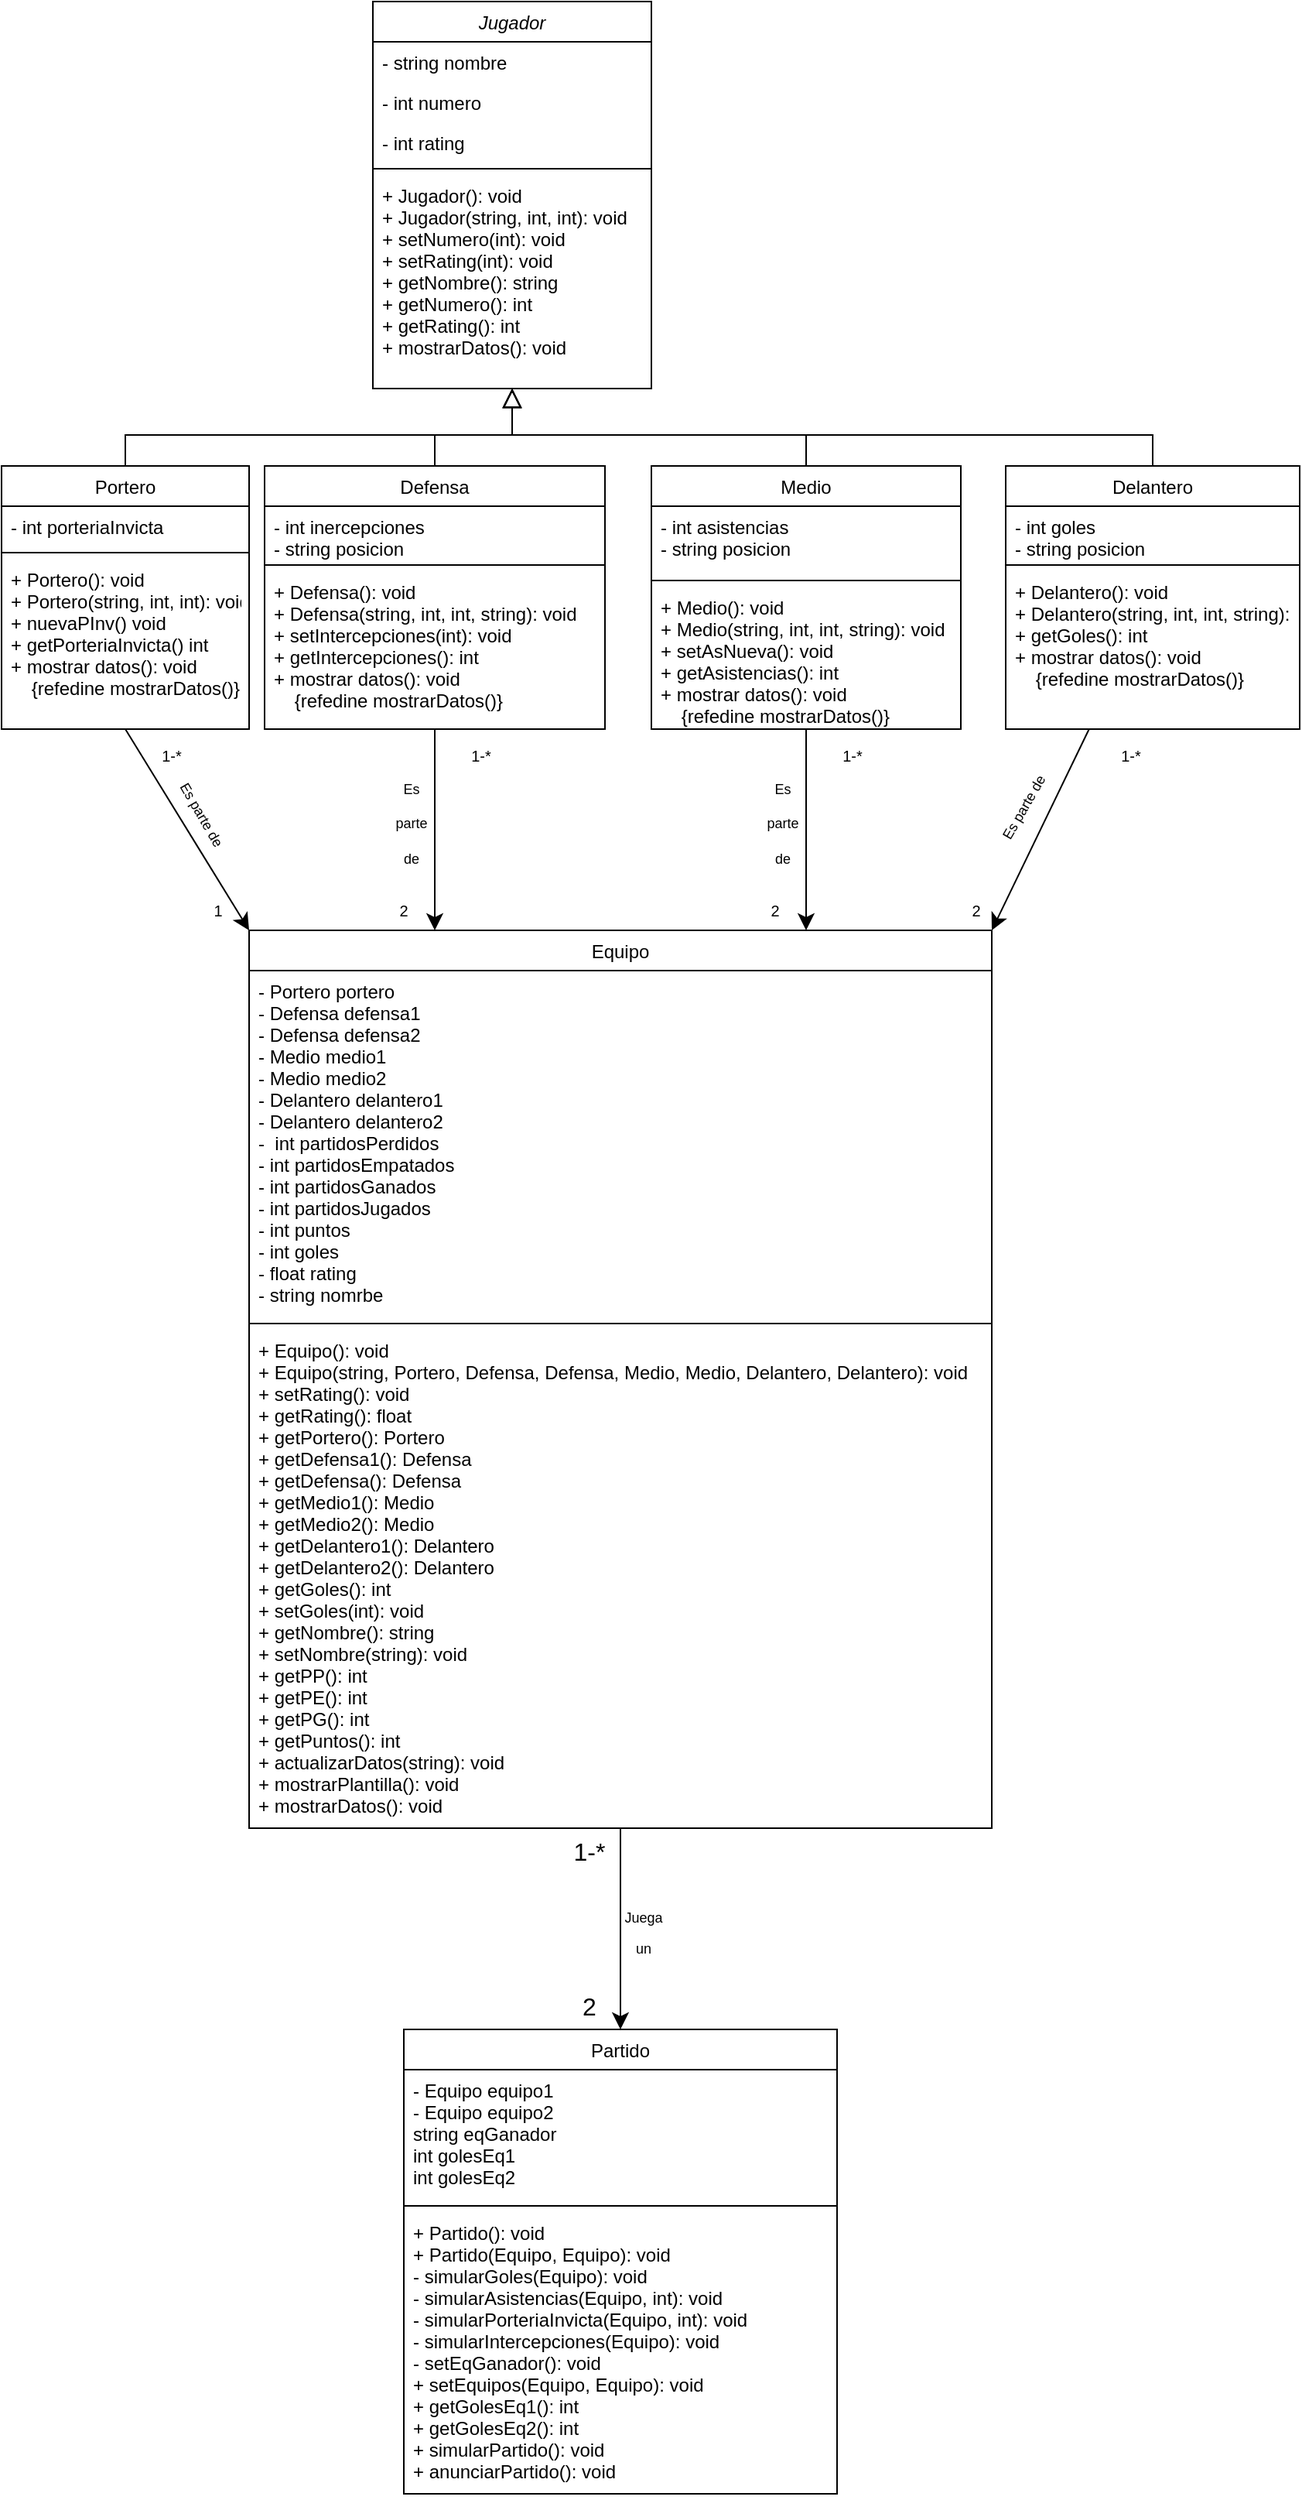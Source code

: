 <mxfile version="22.1.3" type="google">
  <diagram id="C5RBs43oDa-KdzZeNtuy" name="Page-1">
    <mxGraphModel grid="1" page="1" gridSize="10" guides="1" tooltips="1" connect="1" arrows="1" fold="1" pageScale="1" pageWidth="827" pageHeight="1169" math="0" shadow="0">
      <root>
        <mxCell id="WIyWlLk6GJQsqaUBKTNV-0" />
        <mxCell id="WIyWlLk6GJQsqaUBKTNV-1" parent="WIyWlLk6GJQsqaUBKTNV-0" />
        <mxCell id="zkfFHV4jXpPFQw0GAbJ--0" value="Jugador" style="swimlane;fontStyle=2;align=center;verticalAlign=top;childLayout=stackLayout;horizontal=1;startSize=26;horizontalStack=0;resizeParent=1;resizeLast=0;collapsible=1;marginBottom=0;rounded=0;shadow=0;strokeWidth=1;" vertex="1" parent="WIyWlLk6GJQsqaUBKTNV-1">
          <mxGeometry x="-90" y="10" width="180" height="250" as="geometry">
            <mxRectangle x="230" y="140" width="160" height="26" as="alternateBounds" />
          </mxGeometry>
        </mxCell>
        <mxCell id="zkfFHV4jXpPFQw0GAbJ--1" value="- string nombre" style="text;align=left;verticalAlign=top;spacingLeft=4;spacingRight=4;overflow=hidden;rotatable=0;points=[[0,0.5],[1,0.5]];portConstraint=eastwest;" vertex="1" parent="zkfFHV4jXpPFQw0GAbJ--0">
          <mxGeometry y="26" width="180" height="26" as="geometry" />
        </mxCell>
        <mxCell id="zkfFHV4jXpPFQw0GAbJ--2" value="- int numero" style="text;align=left;verticalAlign=top;spacingLeft=4;spacingRight=4;overflow=hidden;rotatable=0;points=[[0,0.5],[1,0.5]];portConstraint=eastwest;rounded=0;shadow=0;html=0;" vertex="1" parent="zkfFHV4jXpPFQw0GAbJ--0">
          <mxGeometry y="52" width="180" height="26" as="geometry" />
        </mxCell>
        <mxCell id="zkfFHV4jXpPFQw0GAbJ--3" value="- int rating" style="text;align=left;verticalAlign=top;spacingLeft=4;spacingRight=4;overflow=hidden;rotatable=0;points=[[0,0.5],[1,0.5]];portConstraint=eastwest;rounded=0;shadow=0;html=0;" vertex="1" parent="zkfFHV4jXpPFQw0GAbJ--0">
          <mxGeometry y="78" width="180" height="26" as="geometry" />
        </mxCell>
        <mxCell id="zkfFHV4jXpPFQw0GAbJ--4" value="" style="line;html=1;strokeWidth=1;align=left;verticalAlign=middle;spacingTop=-1;spacingLeft=3;spacingRight=3;rotatable=0;labelPosition=right;points=[];portConstraint=eastwest;" vertex="1" parent="zkfFHV4jXpPFQw0GAbJ--0">
          <mxGeometry y="104" width="180" height="8" as="geometry" />
        </mxCell>
        <mxCell id="zkfFHV4jXpPFQw0GAbJ--5" value="+ Jugador(): void&#xa;+ Jugador(string, int, int): void&#xa;+ setNumero(int): void&#xa;+ setRating(int): void&#xa;+ getNombre(): string&#xa;+ getNumero(): int&#xa;+ getRating(): int&#xa;+ mostrarDatos(): void" style="text;align=left;verticalAlign=top;spacingLeft=4;spacingRight=4;overflow=hidden;rotatable=0;points=[[0,0.5],[1,0.5]];portConstraint=eastwest;" vertex="1" parent="zkfFHV4jXpPFQw0GAbJ--0">
          <mxGeometry y="112" width="180" height="120" as="geometry" />
        </mxCell>
        <mxCell id="WOpUwZ1Jr9vw8nBvHiWQ-46" style="edgeStyle=none;curved=1;rounded=0;orthogonalLoop=1;jettySize=auto;html=1;exitX=0.5;exitY=1;exitDx=0;exitDy=0;fontSize=12;startSize=8;endSize=8;entryX=0;entryY=0;entryDx=0;entryDy=0;" edge="1" parent="WIyWlLk6GJQsqaUBKTNV-1" source="zkfFHV4jXpPFQw0GAbJ--6" target="zkfFHV4jXpPFQw0GAbJ--17">
          <mxGeometry relative="1" as="geometry">
            <Array as="points" />
          </mxGeometry>
        </mxCell>
        <mxCell id="zkfFHV4jXpPFQw0GAbJ--6" value="Portero" style="swimlane;fontStyle=0;align=center;verticalAlign=top;childLayout=stackLayout;horizontal=1;startSize=26;horizontalStack=0;resizeParent=1;resizeLast=0;collapsible=1;marginBottom=0;rounded=0;shadow=0;strokeWidth=1;" vertex="1" parent="WIyWlLk6GJQsqaUBKTNV-1">
          <mxGeometry x="-330" y="310" width="160" height="170" as="geometry">
            <mxRectangle x="130" y="380" width="160" height="26" as="alternateBounds" />
          </mxGeometry>
        </mxCell>
        <mxCell id="zkfFHV4jXpPFQw0GAbJ--7" value="- int porteriaInvicta" style="text;align=left;verticalAlign=top;spacingLeft=4;spacingRight=4;overflow=hidden;rotatable=0;points=[[0,0.5],[1,0.5]];portConstraint=eastwest;" vertex="1" parent="zkfFHV4jXpPFQw0GAbJ--6">
          <mxGeometry y="26" width="160" height="26" as="geometry" />
        </mxCell>
        <mxCell id="zkfFHV4jXpPFQw0GAbJ--9" value="" style="line;html=1;strokeWidth=1;align=left;verticalAlign=middle;spacingTop=-1;spacingLeft=3;spacingRight=3;rotatable=0;labelPosition=right;points=[];portConstraint=eastwest;" vertex="1" parent="zkfFHV4jXpPFQw0GAbJ--6">
          <mxGeometry y="52" width="160" height="8" as="geometry" />
        </mxCell>
        <mxCell id="zkfFHV4jXpPFQw0GAbJ--11" value="+ Portero(): void&#xa;+ Portero(string, int, int): void&#xa;+ nuevaPInv() void&#xa;+ getPorteriaInvicta() int&#xa;+ mostrar datos(): void &#xa;    {refedine mostrarDatos()}" style="text;align=left;verticalAlign=top;spacingLeft=4;spacingRight=4;overflow=hidden;rotatable=0;points=[[0,0.5],[1,0.5]];portConstraint=eastwest;" vertex="1" parent="zkfFHV4jXpPFQw0GAbJ--6">
          <mxGeometry y="60" width="160" height="100" as="geometry" />
        </mxCell>
        <mxCell id="zkfFHV4jXpPFQw0GAbJ--12" value="" style="endArrow=block;endSize=10;endFill=0;shadow=0;strokeWidth=1;rounded=0;edgeStyle=elbowEdgeStyle;elbow=vertical;" edge="1" parent="WIyWlLk6GJQsqaUBKTNV-1" source="zkfFHV4jXpPFQw0GAbJ--6">
          <mxGeometry width="160" relative="1" as="geometry">
            <mxPoint x="200" y="203" as="sourcePoint" />
            <mxPoint y="260" as="targetPoint" />
            <Array as="points">
              <mxPoint x="-120" y="290" />
            </Array>
          </mxGeometry>
        </mxCell>
        <mxCell id="WOpUwZ1Jr9vw8nBvHiWQ-57" style="edgeStyle=none;curved=1;rounded=0;orthogonalLoop=1;jettySize=auto;html=1;entryX=0.5;entryY=0;entryDx=0;entryDy=0;fontSize=12;startSize=8;endSize=8;" edge="1" parent="WIyWlLk6GJQsqaUBKTNV-1" source="zkfFHV4jXpPFQw0GAbJ--17" target="WOpUwZ1Jr9vw8nBvHiWQ-35">
          <mxGeometry relative="1" as="geometry" />
        </mxCell>
        <mxCell id="zkfFHV4jXpPFQw0GAbJ--17" value="Equipo" style="swimlane;fontStyle=0;align=center;verticalAlign=top;childLayout=stackLayout;horizontal=1;startSize=26;horizontalStack=0;resizeParent=1;resizeLast=0;collapsible=1;marginBottom=0;rounded=0;shadow=0;strokeWidth=1;" vertex="1" parent="WIyWlLk6GJQsqaUBKTNV-1">
          <mxGeometry x="-170" y="610" width="480" height="580" as="geometry">
            <mxRectangle x="550" y="140" width="160" height="26" as="alternateBounds" />
          </mxGeometry>
        </mxCell>
        <mxCell id="zkfFHV4jXpPFQw0GAbJ--22" value="- Portero portero&#xa;- Defensa defensa1&#xa;- Defensa defensa2&#xa;- Medio medio1&#xa;- Medio medio2&#xa;- Delantero delantero1&#xa;- Delantero delantero2&#xa;-  int partidosPerdidos&#xa;- int partidosEmpatados&#xa;- int partidosGanados&#xa;- int partidosJugados&#xa;- int puntos&#xa;- int goles&#xa;- float rating&#xa;- string nomrbe" style="text;align=left;verticalAlign=top;spacingLeft=4;spacingRight=4;overflow=hidden;rotatable=0;points=[[0,0.5],[1,0.5]];portConstraint=eastwest;rounded=0;shadow=0;html=0;" vertex="1" parent="zkfFHV4jXpPFQw0GAbJ--17">
          <mxGeometry y="26" width="480" height="224" as="geometry" />
        </mxCell>
        <mxCell id="zkfFHV4jXpPFQw0GAbJ--23" value="" style="line;html=1;strokeWidth=1;align=left;verticalAlign=middle;spacingTop=-1;spacingLeft=3;spacingRight=3;rotatable=0;labelPosition=right;points=[];portConstraint=eastwest;" vertex="1" parent="zkfFHV4jXpPFQw0GAbJ--17">
          <mxGeometry y="250" width="480" height="8" as="geometry" />
        </mxCell>
        <mxCell id="zkfFHV4jXpPFQw0GAbJ--24" value="+ Equipo(): void&#xa;+ Equipo(string, Portero, Defensa, Defensa, Medio, Medio, Delantero, Delantero): void&#xa;+ setRating(): void&#xa;+ getRating(): float&#xa;+ getPortero(): Portero&#xa;+ getDefensa1(): Defensa&#xa;+ getDefensa(): Defensa&#xa;+ getMedio1(): Medio&#xa;+ getMedio2(): Medio&#xa;+ getDelantero1(): Delantero&#xa;+ getDelantero2(): Delantero&#xa;+ getGoles(): int&#xa;+ setGoles(int): void&#xa;+ getNombre(): string&#xa;+ setNombre(string): void&#xa;+ getPP(): int&#xa;+ getPE(): int&#xa;+ getPG(): int&#xa;+ getPuntos(): int&#xa;+ actualizarDatos(string): void&#xa;+ mostrarPlantilla(): void&#xa;+ mostrarDatos(): void" style="text;align=left;verticalAlign=top;spacingLeft=4;spacingRight=4;overflow=hidden;rotatable=0;points=[[0,0.5],[1,0.5]];portConstraint=eastwest;" vertex="1" parent="zkfFHV4jXpPFQw0GAbJ--17">
          <mxGeometry y="258" width="480" height="322" as="geometry" />
        </mxCell>
        <mxCell id="WOpUwZ1Jr9vw8nBvHiWQ-47" style="edgeStyle=none;curved=1;rounded=0;orthogonalLoop=1;jettySize=auto;html=1;entryX=0.25;entryY=0;entryDx=0;entryDy=0;fontSize=12;startSize=8;endSize=8;" edge="1" parent="WIyWlLk6GJQsqaUBKTNV-1" source="WOpUwZ1Jr9vw8nBvHiWQ-0" target="zkfFHV4jXpPFQw0GAbJ--17">
          <mxGeometry relative="1" as="geometry" />
        </mxCell>
        <mxCell id="WOpUwZ1Jr9vw8nBvHiWQ-0" value="Defensa" style="swimlane;fontStyle=0;align=center;verticalAlign=top;childLayout=stackLayout;horizontal=1;startSize=26;horizontalStack=0;resizeParent=1;resizeLast=0;collapsible=1;marginBottom=0;rounded=0;shadow=0;strokeWidth=1;" vertex="1" parent="WIyWlLk6GJQsqaUBKTNV-1">
          <mxGeometry x="-160" y="310" width="220" height="170" as="geometry">
            <mxRectangle x="130" y="380" width="160" height="26" as="alternateBounds" />
          </mxGeometry>
        </mxCell>
        <mxCell id="WOpUwZ1Jr9vw8nBvHiWQ-1" value="- int inercepciones&#xa;- string posicion" style="text;align=left;verticalAlign=top;spacingLeft=4;spacingRight=4;overflow=hidden;rotatable=0;points=[[0,0.5],[1,0.5]];portConstraint=eastwest;" vertex="1" parent="WOpUwZ1Jr9vw8nBvHiWQ-0">
          <mxGeometry y="26" width="220" height="34" as="geometry" />
        </mxCell>
        <mxCell id="WOpUwZ1Jr9vw8nBvHiWQ-3" value="" style="line;html=1;strokeWidth=1;align=left;verticalAlign=middle;spacingTop=-1;spacingLeft=3;spacingRight=3;rotatable=0;labelPosition=right;points=[];portConstraint=eastwest;" vertex="1" parent="WOpUwZ1Jr9vw8nBvHiWQ-0">
          <mxGeometry y="60" width="220" height="8" as="geometry" />
        </mxCell>
        <mxCell id="WOpUwZ1Jr9vw8nBvHiWQ-5" value="+ Defensa(): void&#xa;+ Defensa(string, int, int, string): void&#xa;+ setIntercepciones(int): void&#xa;+ getIntercepciones(): int&#xa;+ mostrar datos(): void&#xa;    {refedine mostrarDatos()}&#xa;" style="text;align=left;verticalAlign=top;spacingLeft=4;spacingRight=4;overflow=hidden;rotatable=0;points=[[0,0.5],[1,0.5]];portConstraint=eastwest;" vertex="1" parent="WOpUwZ1Jr9vw8nBvHiWQ-0">
          <mxGeometry y="68" width="220" height="102" as="geometry" />
        </mxCell>
        <mxCell id="WOpUwZ1Jr9vw8nBvHiWQ-16" value="" style="endArrow=block;endSize=10;endFill=0;shadow=0;strokeWidth=1;rounded=0;edgeStyle=elbowEdgeStyle;elbow=vertical;exitX=0.5;exitY=0;exitDx=0;exitDy=0;" edge="1" parent="WIyWlLk6GJQsqaUBKTNV-1" source="WOpUwZ1Jr9vw8nBvHiWQ-0">
          <mxGeometry width="160" relative="1" as="geometry">
            <mxPoint x="230" y="432" as="sourcePoint" />
            <mxPoint y="260" as="targetPoint" />
            <Array as="points">
              <mxPoint x="-30" y="290" />
            </Array>
          </mxGeometry>
        </mxCell>
        <mxCell id="WOpUwZ1Jr9vw8nBvHiWQ-48" style="edgeStyle=none;curved=1;rounded=0;orthogonalLoop=1;jettySize=auto;html=1;entryX=0.75;entryY=0;entryDx=0;entryDy=0;fontSize=12;startSize=8;endSize=8;" edge="1" parent="WIyWlLk6GJQsqaUBKTNV-1" source="WOpUwZ1Jr9vw8nBvHiWQ-18" target="zkfFHV4jXpPFQw0GAbJ--17">
          <mxGeometry relative="1" as="geometry" />
        </mxCell>
        <mxCell id="WOpUwZ1Jr9vw8nBvHiWQ-18" value="Medio" style="swimlane;fontStyle=0;align=center;verticalAlign=top;childLayout=stackLayout;horizontal=1;startSize=26;horizontalStack=0;resizeParent=1;resizeLast=0;collapsible=1;marginBottom=0;rounded=0;shadow=0;strokeWidth=1;" vertex="1" parent="WIyWlLk6GJQsqaUBKTNV-1">
          <mxGeometry x="90" y="310" width="200" height="170" as="geometry">
            <mxRectangle x="130" y="380" width="160" height="26" as="alternateBounds" />
          </mxGeometry>
        </mxCell>
        <mxCell id="WOpUwZ1Jr9vw8nBvHiWQ-19" value="- int asistencias&#xa;- string posicion" style="text;align=left;verticalAlign=top;spacingLeft=4;spacingRight=4;overflow=hidden;rotatable=0;points=[[0,0.5],[1,0.5]];portConstraint=eastwest;" vertex="1" parent="WOpUwZ1Jr9vw8nBvHiWQ-18">
          <mxGeometry y="26" width="200" height="44" as="geometry" />
        </mxCell>
        <mxCell id="WOpUwZ1Jr9vw8nBvHiWQ-21" value="" style="line;html=1;strokeWidth=1;align=left;verticalAlign=middle;spacingTop=-1;spacingLeft=3;spacingRight=3;rotatable=0;labelPosition=right;points=[];portConstraint=eastwest;" vertex="1" parent="WOpUwZ1Jr9vw8nBvHiWQ-18">
          <mxGeometry y="70" width="200" height="8" as="geometry" />
        </mxCell>
        <mxCell id="WOpUwZ1Jr9vw8nBvHiWQ-23" value="+ Medio(): void&#xa;+ Medio(string, int, int, string): void&#xa;+ setAsNueva(): void&#xa;+ getAsistencias(): int&#xa;+ mostrar datos(): void&#xa;    {refedine mostrarDatos()}&#xa;" style="text;align=left;verticalAlign=top;spacingLeft=4;spacingRight=4;overflow=hidden;rotatable=0;points=[[0,0.5],[1,0.5]];portConstraint=eastwest;" vertex="1" parent="WOpUwZ1Jr9vw8nBvHiWQ-18">
          <mxGeometry y="78" width="200" height="92" as="geometry" />
        </mxCell>
        <mxCell id="WOpUwZ1Jr9vw8nBvHiWQ-54" style="edgeStyle=none;curved=1;rounded=0;orthogonalLoop=1;jettySize=auto;html=1;entryX=1;entryY=0;entryDx=0;entryDy=0;fontSize=12;startSize=8;endSize=8;" edge="1" parent="WIyWlLk6GJQsqaUBKTNV-1" source="WOpUwZ1Jr9vw8nBvHiWQ-24" target="zkfFHV4jXpPFQw0GAbJ--17">
          <mxGeometry relative="1" as="geometry" />
        </mxCell>
        <mxCell id="WOpUwZ1Jr9vw8nBvHiWQ-24" value="Delantero" style="swimlane;fontStyle=0;align=center;verticalAlign=top;childLayout=stackLayout;horizontal=1;startSize=26;horizontalStack=0;resizeParent=1;resizeLast=0;collapsible=1;marginBottom=0;rounded=0;shadow=0;strokeWidth=1;" vertex="1" parent="WIyWlLk6GJQsqaUBKTNV-1">
          <mxGeometry x="319" y="310" width="190" height="170" as="geometry">
            <mxRectangle x="130" y="380" width="160" height="26" as="alternateBounds" />
          </mxGeometry>
        </mxCell>
        <mxCell id="WOpUwZ1Jr9vw8nBvHiWQ-26" value="- int goles&#xa;- string posicion" style="text;align=left;verticalAlign=top;spacingLeft=4;spacingRight=4;overflow=hidden;rotatable=0;points=[[0,0.5],[1,0.5]];portConstraint=eastwest;rounded=0;shadow=0;html=0;" vertex="1" parent="WOpUwZ1Jr9vw8nBvHiWQ-24">
          <mxGeometry y="26" width="190" height="34" as="geometry" />
        </mxCell>
        <mxCell id="WOpUwZ1Jr9vw8nBvHiWQ-27" value="" style="line;html=1;strokeWidth=1;align=left;verticalAlign=middle;spacingTop=-1;spacingLeft=3;spacingRight=3;rotatable=0;labelPosition=right;points=[];portConstraint=eastwest;" vertex="1" parent="WOpUwZ1Jr9vw8nBvHiWQ-24">
          <mxGeometry y="60" width="190" height="8" as="geometry" />
        </mxCell>
        <mxCell id="WOpUwZ1Jr9vw8nBvHiWQ-29" value="+ Delantero(): void&#xa;+ Delantero(string, int, int, string): void&#xa;+ getGoles(): int&#xa;+ mostrar datos(): void&#xa;    {refedine mostrarDatos()}" style="text;align=left;verticalAlign=top;spacingLeft=4;spacingRight=4;overflow=hidden;rotatable=0;points=[[0,0.5],[1,0.5]];portConstraint=eastwest;" vertex="1" parent="WOpUwZ1Jr9vw8nBvHiWQ-24">
          <mxGeometry y="68" width="190" height="102" as="geometry" />
        </mxCell>
        <mxCell id="WOpUwZ1Jr9vw8nBvHiWQ-33" value="" style="endArrow=block;endSize=10;endFill=0;shadow=0;strokeWidth=1;rounded=0;edgeStyle=elbowEdgeStyle;elbow=vertical;exitX=0.5;exitY=0;exitDx=0;exitDy=0;" edge="1" parent="WIyWlLk6GJQsqaUBKTNV-1" source="WOpUwZ1Jr9vw8nBvHiWQ-18">
          <mxGeometry width="160" relative="1" as="geometry">
            <mxPoint x="50" y="370" as="sourcePoint" />
            <mxPoint y="260" as="targetPoint" />
            <Array as="points">
              <mxPoint x="100" y="290" />
            </Array>
          </mxGeometry>
        </mxCell>
        <mxCell id="WOpUwZ1Jr9vw8nBvHiWQ-34" value="" style="endArrow=block;endSize=10;endFill=0;shadow=0;strokeWidth=1;rounded=0;edgeStyle=elbowEdgeStyle;elbow=vertical;exitX=0.5;exitY=0;exitDx=0;exitDy=0;entryX=0.5;entryY=1;entryDx=0;entryDy=0;" edge="1" parent="WIyWlLk6GJQsqaUBKTNV-1" source="WOpUwZ1Jr9vw8nBvHiWQ-24" target="zkfFHV4jXpPFQw0GAbJ--0">
          <mxGeometry width="160" relative="1" as="geometry">
            <mxPoint x="60" y="380" as="sourcePoint" />
            <mxPoint x="300" y="260" as="targetPoint" />
            <Array as="points">
              <mxPoint x="210" y="290" />
            </Array>
          </mxGeometry>
        </mxCell>
        <mxCell id="WOpUwZ1Jr9vw8nBvHiWQ-35" value="Partido" style="swimlane;fontStyle=0;align=center;verticalAlign=top;childLayout=stackLayout;horizontal=1;startSize=26;horizontalStack=0;resizeParent=1;resizeLast=0;collapsible=1;marginBottom=0;rounded=0;shadow=0;strokeWidth=1;" vertex="1" parent="WIyWlLk6GJQsqaUBKTNV-1">
          <mxGeometry x="-70" y="1320" width="280" height="300" as="geometry">
            <mxRectangle x="550" y="140" width="160" height="26" as="alternateBounds" />
          </mxGeometry>
        </mxCell>
        <mxCell id="WOpUwZ1Jr9vw8nBvHiWQ-37" value="- Equipo equipo1&#xa;- Equipo equipo2&#xa;string eqGanador&#xa;int golesEq1&#xa;int golesEq2" style="text;align=left;verticalAlign=top;spacingLeft=4;spacingRight=4;overflow=hidden;rotatable=0;points=[[0,0.5],[1,0.5]];portConstraint=eastwest;rounded=0;shadow=0;html=0;" vertex="1" parent="WOpUwZ1Jr9vw8nBvHiWQ-35">
          <mxGeometry y="26" width="280" height="84" as="geometry" />
        </mxCell>
        <mxCell id="WOpUwZ1Jr9vw8nBvHiWQ-41" value="" style="line;html=1;strokeWidth=1;align=left;verticalAlign=middle;spacingTop=-1;spacingLeft=3;spacingRight=3;rotatable=0;labelPosition=right;points=[];portConstraint=eastwest;" vertex="1" parent="WOpUwZ1Jr9vw8nBvHiWQ-35">
          <mxGeometry y="110" width="280" height="8" as="geometry" />
        </mxCell>
        <mxCell id="WOpUwZ1Jr9vw8nBvHiWQ-42" value="+ Partido(): void&#xa;+ Partido(Equipo, Equipo): void&#xa;- simularGoles(Equipo): void&#xa;- simularAsistencias(Equipo, int): void&#xa;- simularPorteriaInvicta(Equipo, int): void&#xa;- simularIntercepciones(Equipo): void&#xa;- setEqGanador(): void&#xa;+ setEquipos(Equipo, Equipo): void&#xa;+ getGolesEq1(): int&#xa;+ getGolesEq2(): int&#xa;+ simularPartido(): void&#xa;+ anunciarPartido(): void" style="text;align=left;verticalAlign=top;spacingLeft=4;spacingRight=4;overflow=hidden;rotatable=0;points=[[0,0.5],[1,0.5]];portConstraint=eastwest;" vertex="1" parent="WOpUwZ1Jr9vw8nBvHiWQ-35">
          <mxGeometry y="118" width="280" height="182" as="geometry" />
        </mxCell>
        <mxCell id="WOpUwZ1Jr9vw8nBvHiWQ-53" style="edgeStyle=none;curved=1;rounded=0;orthogonalLoop=1;jettySize=auto;html=1;exitX=0.5;exitY=0;exitDx=0;exitDy=0;fontSize=12;startSize=8;endSize=8;" edge="1" parent="WIyWlLk6GJQsqaUBKTNV-1" source="zkfFHV4jXpPFQw0GAbJ--17" target="zkfFHV4jXpPFQw0GAbJ--17">
          <mxGeometry relative="1" as="geometry" />
        </mxCell>
        <mxCell id="WOpUwZ1Jr9vw8nBvHiWQ-55" style="edgeStyle=none;curved=1;rounded=0;orthogonalLoop=1;jettySize=auto;html=1;exitX=0.25;exitY=0;exitDx=0;exitDy=0;fontSize=12;startSize=8;endSize=8;" edge="1" parent="WIyWlLk6GJQsqaUBKTNV-1" source="zkfFHV4jXpPFQw0GAbJ--17" target="zkfFHV4jXpPFQw0GAbJ--17">
          <mxGeometry relative="1" as="geometry" />
        </mxCell>
        <mxCell id="WOpUwZ1Jr9vw8nBvHiWQ-58" value="&lt;p style=&quot;line-height: 120%;&quot;&gt;&lt;font style=&quot;font-size: 9px;&quot;&gt;Es parte de&lt;/font&gt;&lt;/p&gt;" style="text;strokeColor=none;fillColor=none;html=1;align=center;verticalAlign=middle;whiteSpace=wrap;rounded=0;fontSize=16;rotation=60;" vertex="1" parent="WIyWlLk6GJQsqaUBKTNV-1">
          <mxGeometry x="-230" y="520" width="60" height="30" as="geometry" />
        </mxCell>
        <mxCell id="WOpUwZ1Jr9vw8nBvHiWQ-60" value="&lt;p style=&quot;line-height: 120%;&quot;&gt;&lt;font style=&quot;font-size: 9px;&quot;&gt;Es parte de&lt;/font&gt;&lt;/p&gt;" style="text;strokeColor=none;fillColor=none;html=1;align=center;verticalAlign=middle;whiteSpace=wrap;rounded=0;fontSize=16;rotation=0;" vertex="1" parent="WIyWlLk6GJQsqaUBKTNV-1">
          <mxGeometry x="-80" y="510" width="30" height="60" as="geometry" />
        </mxCell>
        <mxCell id="WOpUwZ1Jr9vw8nBvHiWQ-62" value="&lt;p style=&quot;line-height: 120%;&quot;&gt;&lt;font style=&quot;font-size: 9px;&quot;&gt;Es parte de&lt;/font&gt;&lt;/p&gt;" style="text;strokeColor=none;fillColor=none;html=1;align=center;verticalAlign=middle;whiteSpace=wrap;rounded=0;fontSize=16;rotation=-60;" vertex="1" parent="WIyWlLk6GJQsqaUBKTNV-1">
          <mxGeometry x="300" y="515" width="60" height="30" as="geometry" />
        </mxCell>
        <mxCell id="WOpUwZ1Jr9vw8nBvHiWQ-63" value="&lt;p style=&quot;line-height: 120%;&quot;&gt;&lt;font style=&quot;font-size: 9px;&quot;&gt;Es parte de&lt;/font&gt;&lt;/p&gt;" style="text;strokeColor=none;fillColor=none;html=1;align=center;verticalAlign=middle;whiteSpace=wrap;rounded=0;fontSize=16;rotation=0;" vertex="1" parent="WIyWlLk6GJQsqaUBKTNV-1">
          <mxGeometry x="160" y="510" width="30" height="60" as="geometry" />
        </mxCell>
        <mxCell id="WOpUwZ1Jr9vw8nBvHiWQ-64" value="&lt;font style=&quot;font-size: 10px;&quot;&gt;1&lt;/font&gt;" style="text;strokeColor=none;fillColor=none;html=1;align=center;verticalAlign=middle;whiteSpace=wrap;rounded=0;fontSize=16;" vertex="1" parent="WIyWlLk6GJQsqaUBKTNV-1">
          <mxGeometry x="-220" y="580" width="60" height="30" as="geometry" />
        </mxCell>
        <mxCell id="WOpUwZ1Jr9vw8nBvHiWQ-65" value="&lt;font style=&quot;font-size: 10px;&quot;&gt;2&lt;/font&gt;" style="text;strokeColor=none;fillColor=none;html=1;align=center;verticalAlign=middle;whiteSpace=wrap;rounded=0;fontSize=16;" vertex="1" parent="WIyWlLk6GJQsqaUBKTNV-1">
          <mxGeometry x="-100" y="580" width="60" height="30" as="geometry" />
        </mxCell>
        <mxCell id="WOpUwZ1Jr9vw8nBvHiWQ-66" value="&lt;font style=&quot;font-size: 10px;&quot;&gt;2&lt;/font&gt;" style="text;strokeColor=none;fillColor=none;html=1;align=center;verticalAlign=middle;whiteSpace=wrap;rounded=0;fontSize=16;" vertex="1" parent="WIyWlLk6GJQsqaUBKTNV-1">
          <mxGeometry x="140" y="580" width="60" height="30" as="geometry" />
        </mxCell>
        <mxCell id="WOpUwZ1Jr9vw8nBvHiWQ-67" value="&lt;font style=&quot;font-size: 10px;&quot;&gt;2&lt;/font&gt;" style="text;strokeColor=none;fillColor=none;html=1;align=center;verticalAlign=middle;whiteSpace=wrap;rounded=0;fontSize=16;" vertex="1" parent="WIyWlLk6GJQsqaUBKTNV-1">
          <mxGeometry x="270" y="580" width="60" height="30" as="geometry" />
        </mxCell>
        <mxCell id="WOpUwZ1Jr9vw8nBvHiWQ-68" value="&lt;font style=&quot;font-size: 10px;&quot;&gt;1-*&lt;/font&gt;" style="text;strokeColor=none;fillColor=none;html=1;align=center;verticalAlign=middle;whiteSpace=wrap;rounded=0;fontSize=16;" vertex="1" parent="WIyWlLk6GJQsqaUBKTNV-1">
          <mxGeometry x="-250" y="480" width="60" height="30" as="geometry" />
        </mxCell>
        <mxCell id="WOpUwZ1Jr9vw8nBvHiWQ-69" value="&lt;font style=&quot;font-size: 10px;&quot;&gt;1-*&lt;/font&gt;" style="text;strokeColor=none;fillColor=none;html=1;align=center;verticalAlign=middle;whiteSpace=wrap;rounded=0;fontSize=16;" vertex="1" parent="WIyWlLk6GJQsqaUBKTNV-1">
          <mxGeometry x="-50" y="480" width="60" height="30" as="geometry" />
        </mxCell>
        <mxCell id="WOpUwZ1Jr9vw8nBvHiWQ-70" value="&lt;font style=&quot;font-size: 10px;&quot;&gt;1-*&lt;/font&gt;" style="text;strokeColor=none;fillColor=none;html=1;align=center;verticalAlign=middle;whiteSpace=wrap;rounded=0;fontSize=16;" vertex="1" parent="WIyWlLk6GJQsqaUBKTNV-1">
          <mxGeometry x="190" y="480" width="60" height="30" as="geometry" />
        </mxCell>
        <mxCell id="WOpUwZ1Jr9vw8nBvHiWQ-71" value="&lt;font style=&quot;font-size: 10px;&quot;&gt;1-*&lt;/font&gt;" style="text;strokeColor=none;fillColor=none;html=1;align=center;verticalAlign=middle;whiteSpace=wrap;rounded=0;fontSize=16;" vertex="1" parent="WIyWlLk6GJQsqaUBKTNV-1">
          <mxGeometry x="370" y="480" width="60" height="30" as="geometry" />
        </mxCell>
        <mxCell id="WOpUwZ1Jr9vw8nBvHiWQ-74" value="&lt;font style=&quot;font-size: 9px;&quot;&gt;Juega un&lt;/font&gt;" style="text;strokeColor=none;fillColor=none;html=1;align=center;verticalAlign=middle;whiteSpace=wrap;rounded=0;fontSize=16;" vertex="1" parent="WIyWlLk6GJQsqaUBKTNV-1">
          <mxGeometry x="70" y="1240" width="30" height="30" as="geometry" />
        </mxCell>
        <mxCell id="WOpUwZ1Jr9vw8nBvHiWQ-75" value="2" style="text;strokeColor=none;fillColor=none;html=1;align=center;verticalAlign=middle;whiteSpace=wrap;rounded=0;fontSize=16;" vertex="1" parent="WIyWlLk6GJQsqaUBKTNV-1">
          <mxGeometry x="20" y="1290" width="60" height="30" as="geometry" />
        </mxCell>
        <mxCell id="WOpUwZ1Jr9vw8nBvHiWQ-76" value="1-*" style="text;strokeColor=none;fillColor=none;html=1;align=center;verticalAlign=middle;whiteSpace=wrap;rounded=0;fontSize=16;" vertex="1" parent="WIyWlLk6GJQsqaUBKTNV-1">
          <mxGeometry x="20" y="1190" width="60" height="30" as="geometry" />
        </mxCell>
      </root>
    </mxGraphModel>
  </diagram>
</mxfile>
